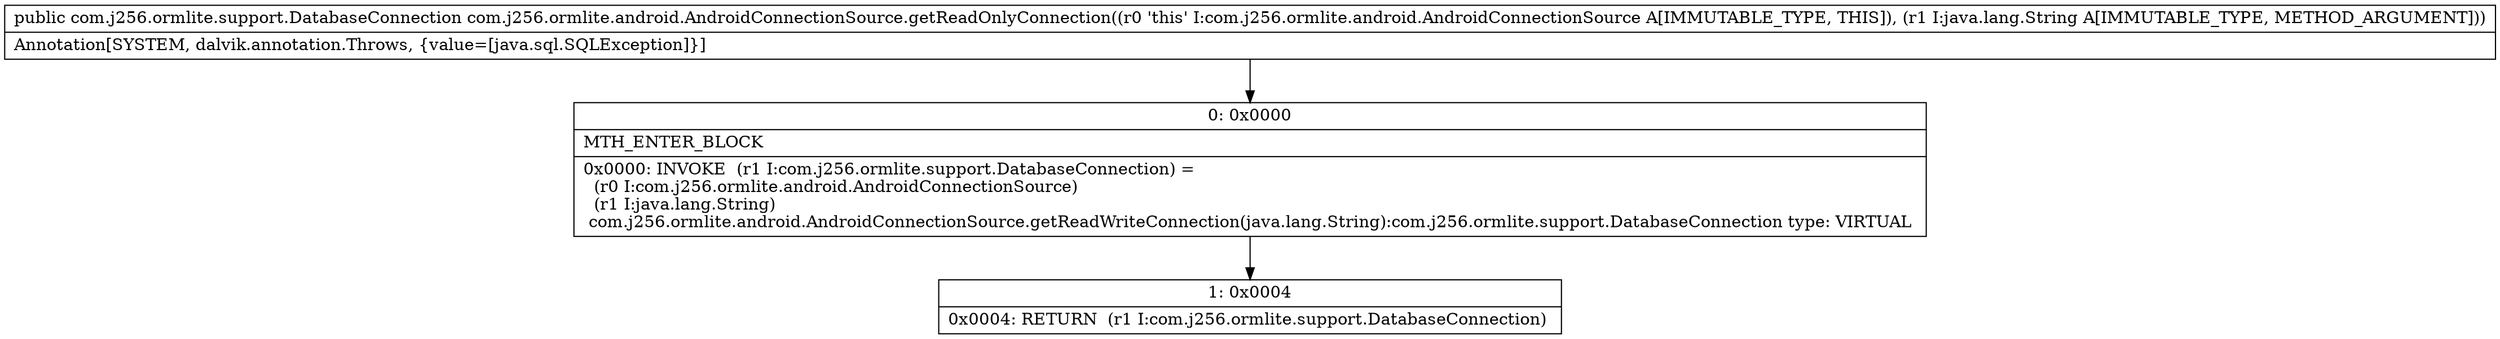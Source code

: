 digraph "CFG forcom.j256.ormlite.android.AndroidConnectionSource.getReadOnlyConnection(Ljava\/lang\/String;)Lcom\/j256\/ormlite\/support\/DatabaseConnection;" {
Node_0 [shape=record,label="{0\:\ 0x0000|MTH_ENTER_BLOCK\l|0x0000: INVOKE  (r1 I:com.j256.ormlite.support.DatabaseConnection) = \l  (r0 I:com.j256.ormlite.android.AndroidConnectionSource)\l  (r1 I:java.lang.String)\l com.j256.ormlite.android.AndroidConnectionSource.getReadWriteConnection(java.lang.String):com.j256.ormlite.support.DatabaseConnection type: VIRTUAL \l}"];
Node_1 [shape=record,label="{1\:\ 0x0004|0x0004: RETURN  (r1 I:com.j256.ormlite.support.DatabaseConnection) \l}"];
MethodNode[shape=record,label="{public com.j256.ormlite.support.DatabaseConnection com.j256.ormlite.android.AndroidConnectionSource.getReadOnlyConnection((r0 'this' I:com.j256.ormlite.android.AndroidConnectionSource A[IMMUTABLE_TYPE, THIS]), (r1 I:java.lang.String A[IMMUTABLE_TYPE, METHOD_ARGUMENT]))  | Annotation[SYSTEM, dalvik.annotation.Throws, \{value=[java.sql.SQLException]\}]\l}"];
MethodNode -> Node_0;
Node_0 -> Node_1;
}

